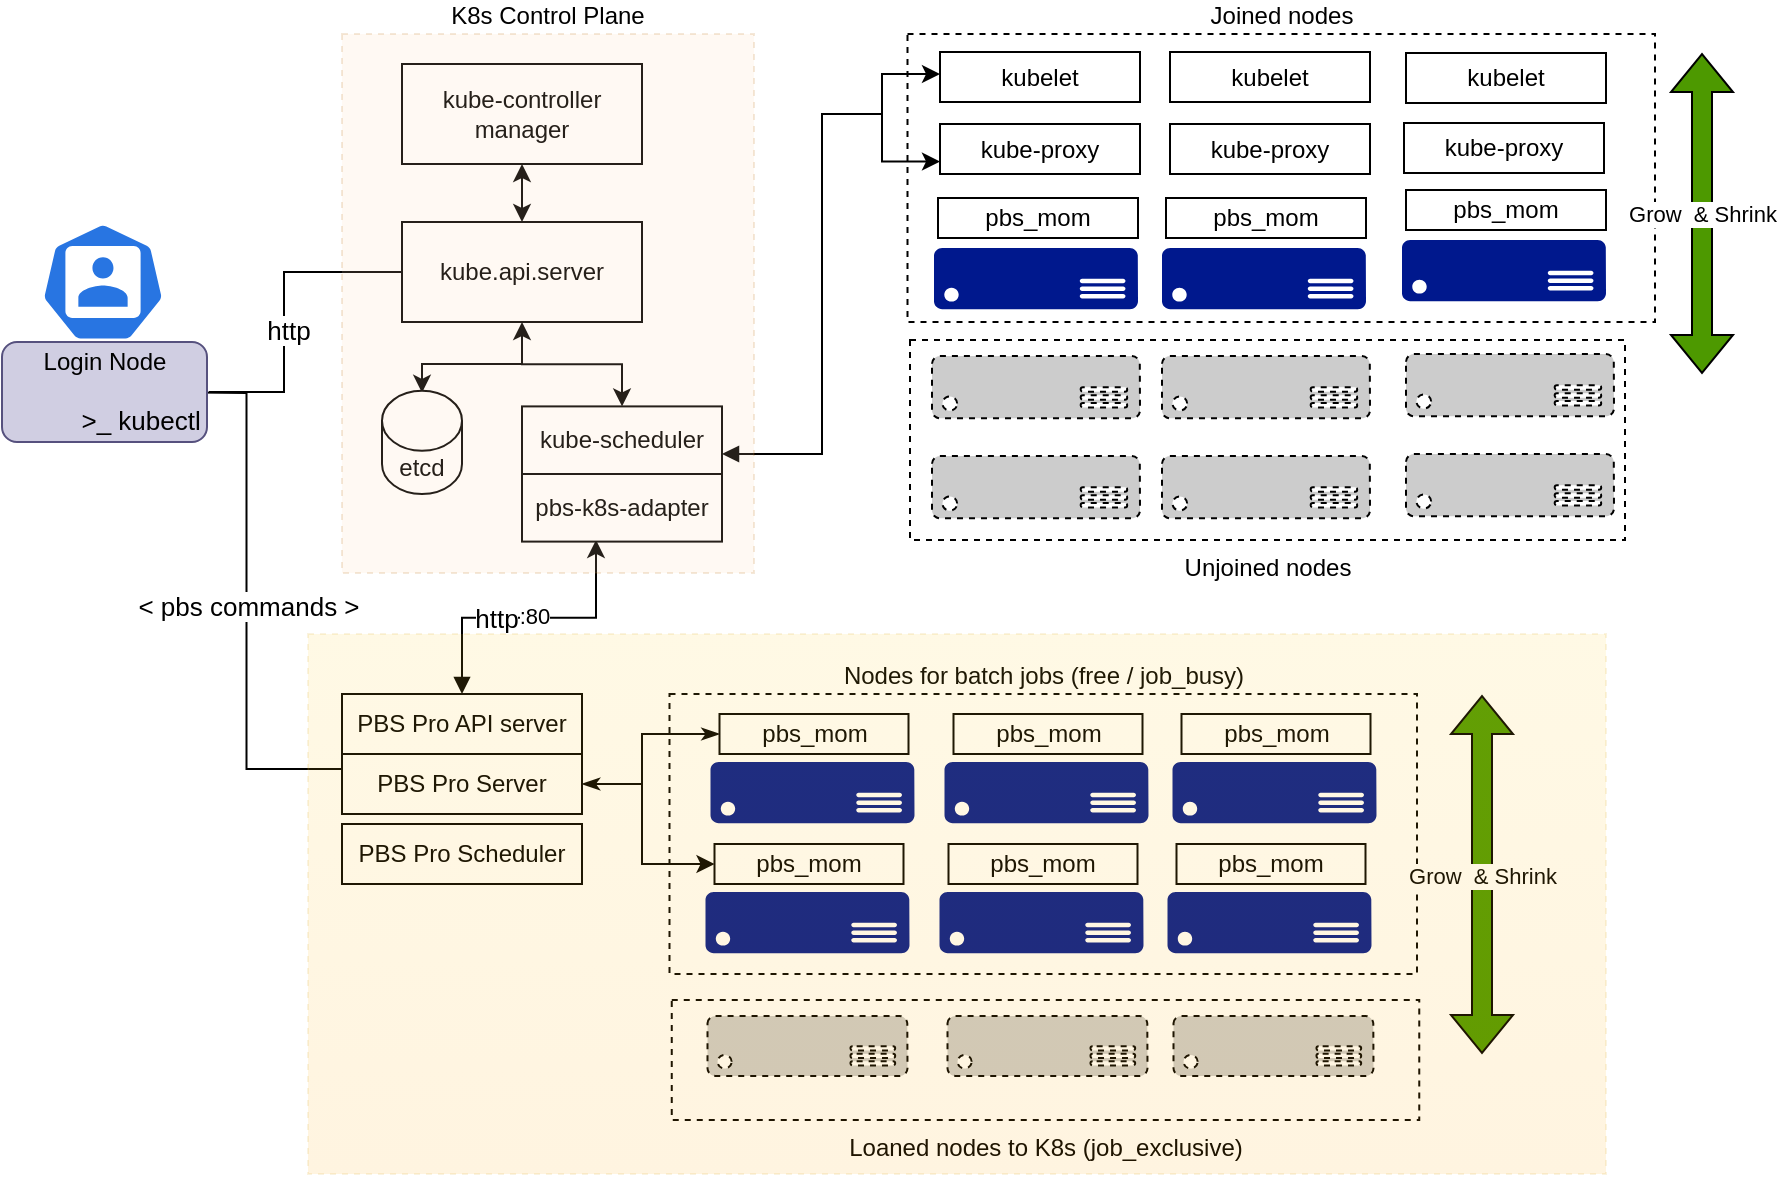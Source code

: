 <mxfile version="20.0.3" type="github">
  <diagram id="GDaDlvehyk0IUpQhXFB_" name="Page-1">
    <mxGraphModel dx="2076" dy="1064" grid="1" gridSize="10" guides="1" tooltips="1" connect="1" arrows="1" fold="1" page="1" pageScale="1" pageWidth="850" pageHeight="1100" math="0" shadow="0">
      <root>
        <mxCell id="0" />
        <mxCell id="1" parent="0" />
        <mxCell id="9Rog6R5hcCI-3LM7Edof-11" value="Joined nodes" style="rounded=0;whiteSpace=wrap;html=1;fillColor=none;dashed=1;labelPosition=center;verticalLabelPosition=top;align=center;verticalAlign=bottom;" vertex="1" parent="1">
          <mxGeometry x="446.75" y="370" width="373.75" height="144" as="geometry" />
        </mxCell>
        <mxCell id="9Rog6R5hcCI-3LM7Edof-4" value="Nodes for batch jobs (free / job_busy)" style="rounded=0;whiteSpace=wrap;html=1;fillColor=none;dashed=1;labelPosition=center;verticalLabelPosition=top;align=center;verticalAlign=bottom;" vertex="1" parent="1">
          <mxGeometry x="327.75" y="700" width="373.75" height="140" as="geometry" />
        </mxCell>
        <mxCell id="qs7_fkmbpAEoLOePlhtD-6" style="edgeStyle=orthogonalEdgeStyle;rounded=0;orthogonalLoop=1;jettySize=auto;html=1;exitX=0.5;exitY=1;exitDx=0;exitDy=0;entryX=0.5;entryY=0;entryDx=0;entryDy=0;entryPerimeter=0;" parent="1" edge="1">
          <mxGeometry relative="1" as="geometry">
            <mxPoint x="254" y="515" as="sourcePoint" />
            <mxPoint x="204" y="549.4" as="targetPoint" />
            <Array as="points">
              <mxPoint x="254" y="535" />
              <mxPoint x="204" y="535" />
            </Array>
          </mxGeometry>
        </mxCell>
        <mxCell id="qs7_fkmbpAEoLOePlhtD-39" style="edgeStyle=orthogonalEdgeStyle;rounded=0;orthogonalLoop=1;jettySize=auto;html=1;exitX=0.5;exitY=0;exitDx=0;exitDy=0;entryX=0.5;entryY=1;entryDx=0;entryDy=0;startArrow=classic;startFill=1;elbow=vertical;" parent="1" source="qs7_fkmbpAEoLOePlhtD-1" target="qs7_fkmbpAEoLOePlhtD-3" edge="1">
          <mxGeometry relative="1" as="geometry" />
        </mxCell>
        <mxCell id="9Rog6R5hcCI-3LM7Edof-22" style="edgeStyle=orthogonalEdgeStyle;rounded=0;orthogonalLoop=1;jettySize=auto;html=1;entryX=1;entryY=0.5;entryDx=0;entryDy=0;fontSize=13;startArrow=none;startFill=0;endArrow=none;endFill=0;endSize=6;strokeColor=default;strokeWidth=1;fillColor=#4D9900;exitX=0;exitY=0.5;exitDx=0;exitDy=0;" edge="1" parent="1">
          <mxGeometry relative="1" as="geometry">
            <mxPoint x="195" y="489" as="sourcePoint" />
            <mxPoint x="97.5" y="549" as="targetPoint" />
            <Array as="points">
              <mxPoint x="135" y="489" />
              <mxPoint x="135" y="549" />
            </Array>
          </mxGeometry>
        </mxCell>
        <mxCell id="9Rog6R5hcCI-3LM7Edof-23" value="http" style="edgeLabel;html=1;align=center;verticalAlign=middle;resizable=0;points=[];fontSize=13;" vertex="1" connectable="0" parent="9Rog6R5hcCI-3LM7Edof-22">
          <mxGeometry x="0.012" y="2" relative="1" as="geometry">
            <mxPoint y="9" as="offset" />
          </mxGeometry>
        </mxCell>
        <mxCell id="qs7_fkmbpAEoLOePlhtD-1" value="kube.api.server" style="rounded=0;whiteSpace=wrap;html=1;" parent="1" vertex="1">
          <mxGeometry x="194" y="464" width="120" height="50" as="geometry" />
        </mxCell>
        <mxCell id="qs7_fkmbpAEoLOePlhtD-7" style="edgeStyle=orthogonalEdgeStyle;rounded=0;orthogonalLoop=1;jettySize=auto;html=1;exitX=0.5;exitY=0;exitDx=0;exitDy=0;startArrow=classic;startFill=1;elbow=vertical;entryX=0.5;entryY=1;entryDx=0;entryDy=0;" parent="1" source="qs7_fkmbpAEoLOePlhtD-2" target="qs7_fkmbpAEoLOePlhtD-1" edge="1">
          <mxGeometry relative="1" as="geometry">
            <mxPoint x="264" y="544" as="targetPoint" />
          </mxGeometry>
        </mxCell>
        <mxCell id="qs7_fkmbpAEoLOePlhtD-45" style="edgeStyle=orthogonalEdgeStyle;rounded=0;orthogonalLoop=1;jettySize=auto;html=1;startArrow=block;startFill=1;elbow=vertical;endArrow=none;endFill=0;" parent="1" source="qs7_fkmbpAEoLOePlhtD-2" edge="1">
          <mxGeometry relative="1" as="geometry">
            <mxPoint x="434" y="410" as="targetPoint" />
            <Array as="points">
              <mxPoint x="404" y="580" />
              <mxPoint x="404" y="410" />
            </Array>
          </mxGeometry>
        </mxCell>
        <mxCell id="qs7_fkmbpAEoLOePlhtD-2" value="kube-scheduler" style="rounded=0;whiteSpace=wrap;html=1;" parent="1" vertex="1">
          <mxGeometry x="254" y="556.2" width="100" height="33.8" as="geometry" />
        </mxCell>
        <mxCell id="qs7_fkmbpAEoLOePlhtD-3" value="kube-controller manager" style="rounded=0;whiteSpace=wrap;html=1;" parent="1" vertex="1">
          <mxGeometry x="194" y="385" width="120" height="50" as="geometry" />
        </mxCell>
        <mxCell id="qs7_fkmbpAEoLOePlhtD-4" value="etcd" style="shape=cylinder3;whiteSpace=wrap;html=1;boundedLbl=1;backgroundOutline=1;size=15;rounded=0;" parent="1" vertex="1">
          <mxGeometry x="184" y="548.4" width="40" height="51.6" as="geometry" />
        </mxCell>
        <mxCell id="qs7_fkmbpAEoLOePlhtD-10" value="" style="aspect=fixed;pointerEvents=1;shadow=0;dashed=0;html=1;strokeColor=none;labelPosition=center;verticalLabelPosition=bottom;verticalAlign=top;align=center;fillColor=#00188D;shape=mxgraph.azure.server;rounded=0;" parent="1" vertex="1">
          <mxGeometry x="460" y="477" width="102" height="30.6" as="geometry" />
        </mxCell>
        <mxCell id="qs7_fkmbpAEoLOePlhtD-11" value="" style="aspect=fixed;pointerEvents=1;shadow=0;dashed=1;html=1;strokeColor=#000000;labelPosition=center;verticalLabelPosition=bottom;verticalAlign=top;align=center;fillColor=#CCCCCC;shape=mxgraph.azure.server;strokeWidth=1;rounded=0;" parent="1" vertex="1">
          <mxGeometry x="459" y="531" width="104" height="31.2" as="geometry" />
        </mxCell>
        <mxCell id="qs7_fkmbpAEoLOePlhtD-15" value="pbs_mom" style="rounded=0;whiteSpace=wrap;html=1;" parent="1" vertex="1">
          <mxGeometry x="462" y="452" width="100" height="20" as="geometry" />
        </mxCell>
        <mxCell id="qs7_fkmbpAEoLOePlhtD-16" value="kube-proxy" style="rounded=0;whiteSpace=wrap;html=1;" parent="1" vertex="1">
          <mxGeometry x="463" y="415" width="100" height="25" as="geometry" />
        </mxCell>
        <mxCell id="qs7_fkmbpAEoLOePlhtD-44" style="edgeStyle=orthogonalEdgeStyle;rounded=0;orthogonalLoop=1;jettySize=auto;html=1;entryX=0;entryY=0.75;entryDx=0;entryDy=0;startArrow=classic;startFill=1;elbow=vertical;" parent="1" source="qs7_fkmbpAEoLOePlhtD-17" target="qs7_fkmbpAEoLOePlhtD-16" edge="1">
          <mxGeometry relative="1" as="geometry">
            <Array as="points">
              <mxPoint x="434" y="390" />
              <mxPoint x="434" y="434" />
            </Array>
          </mxGeometry>
        </mxCell>
        <mxCell id="qs7_fkmbpAEoLOePlhtD-17" value="kubelet" style="rounded=0;whiteSpace=wrap;html=1;" parent="1" vertex="1">
          <mxGeometry x="463" y="379" width="100" height="25" as="geometry" />
        </mxCell>
        <mxCell id="qs7_fkmbpAEoLOePlhtD-26" value="" style="aspect=fixed;pointerEvents=1;shadow=0;dashed=0;html=1;strokeColor=none;labelPosition=center;verticalLabelPosition=bottom;verticalAlign=top;align=center;fillColor=#00188D;shape=mxgraph.azure.server;rounded=0;" parent="1" vertex="1">
          <mxGeometry x="574" y="477" width="102" height="30.6" as="geometry" />
        </mxCell>
        <mxCell id="qs7_fkmbpAEoLOePlhtD-27" value="pbs_mom" style="rounded=0;whiteSpace=wrap;html=1;" parent="1" vertex="1">
          <mxGeometry x="576" y="452" width="100" height="20" as="geometry" />
        </mxCell>
        <mxCell id="qs7_fkmbpAEoLOePlhtD-30" value="" style="aspect=fixed;pointerEvents=1;shadow=0;dashed=0;html=1;strokeColor=none;labelPosition=center;verticalLabelPosition=bottom;verticalAlign=top;align=center;fillColor=#00188D;shape=mxgraph.azure.server;rounded=0;" parent="1" vertex="1">
          <mxGeometry x="694" y="473" width="102" height="30.6" as="geometry" />
        </mxCell>
        <mxCell id="qs7_fkmbpAEoLOePlhtD-31" value="pbs_mom" style="rounded=0;whiteSpace=wrap;html=1;" parent="1" vertex="1">
          <mxGeometry x="696" y="448" width="100" height="20" as="geometry" />
        </mxCell>
        <mxCell id="qs7_fkmbpAEoLOePlhtD-34" value="" style="aspect=fixed;pointerEvents=1;shadow=0;dashed=1;html=1;strokeColor=#000000;labelPosition=center;verticalLabelPosition=bottom;verticalAlign=top;align=center;fillColor=#CCCCCC;shape=mxgraph.azure.server;strokeWidth=1;rounded=0;" parent="1" vertex="1">
          <mxGeometry x="574" y="531" width="104" height="31.2" as="geometry" />
        </mxCell>
        <mxCell id="qs7_fkmbpAEoLOePlhtD-35" value="" style="aspect=fixed;pointerEvents=1;shadow=0;dashed=1;html=1;strokeColor=#000000;labelPosition=center;verticalLabelPosition=bottom;verticalAlign=top;align=center;fillColor=#CCCCCC;shape=mxgraph.azure.server;strokeWidth=1;rounded=0;" parent="1" vertex="1">
          <mxGeometry x="696" y="530" width="104" height="31.2" as="geometry" />
        </mxCell>
        <mxCell id="qs7_fkmbpAEoLOePlhtD-36" value="" style="aspect=fixed;pointerEvents=1;shadow=0;dashed=1;html=1;strokeColor=#000000;labelPosition=center;verticalLabelPosition=bottom;verticalAlign=top;align=center;fillColor=#CCCCCC;shape=mxgraph.azure.server;strokeWidth=1;rounded=0;" parent="1" vertex="1">
          <mxGeometry x="459" y="581" width="104" height="31.2" as="geometry" />
        </mxCell>
        <mxCell id="qs7_fkmbpAEoLOePlhtD-37" value="" style="aspect=fixed;pointerEvents=1;shadow=0;dashed=1;html=1;strokeColor=#000000;labelPosition=center;verticalLabelPosition=bottom;verticalAlign=top;align=center;fillColor=#CCCCCC;shape=mxgraph.azure.server;strokeWidth=1;rounded=0;" parent="1" vertex="1">
          <mxGeometry x="574" y="581" width="104" height="31.2" as="geometry" />
        </mxCell>
        <mxCell id="qs7_fkmbpAEoLOePlhtD-38" value="" style="aspect=fixed;pointerEvents=1;shadow=0;dashed=1;html=1;strokeColor=#000000;labelPosition=center;verticalLabelPosition=bottom;verticalAlign=top;align=center;fillColor=#CCCCCC;shape=mxgraph.azure.server;strokeWidth=1;rounded=0;" parent="1" vertex="1">
          <mxGeometry x="696" y="580" width="104" height="31.2" as="geometry" />
        </mxCell>
        <mxCell id="qs7_fkmbpAEoLOePlhtD-46" value="kube-proxy" style="rounded=0;whiteSpace=wrap;html=1;" parent="1" vertex="1">
          <mxGeometry x="578" y="415" width="100" height="25" as="geometry" />
        </mxCell>
        <mxCell id="qs7_fkmbpAEoLOePlhtD-47" value="kubelet" style="rounded=0;whiteSpace=wrap;html=1;" parent="1" vertex="1">
          <mxGeometry x="578" y="379" width="100" height="25" as="geometry" />
        </mxCell>
        <mxCell id="qs7_fkmbpAEoLOePlhtD-48" value="kube-proxy" style="rounded=0;whiteSpace=wrap;html=1;" parent="1" vertex="1">
          <mxGeometry x="695" y="414.5" width="100" height="25" as="geometry" />
        </mxCell>
        <mxCell id="qs7_fkmbpAEoLOePlhtD-49" value="kubelet" style="rounded=0;whiteSpace=wrap;html=1;" parent="1" vertex="1">
          <mxGeometry x="696" y="379.5" width="100" height="25" as="geometry" />
        </mxCell>
        <mxCell id="9Rog6R5hcCI-3LM7Edof-6" style="edgeStyle=orthogonalEdgeStyle;rounded=0;orthogonalLoop=1;jettySize=auto;html=1;exitX=1;exitY=0.5;exitDx=0;exitDy=0;startArrow=classicThin;startFill=1;endArrow=none;endFill=0;" edge="1" parent="1" source="qs7_fkmbpAEoLOePlhtD-50">
          <mxGeometry relative="1" as="geometry">
            <mxPoint x="314" y="745" as="targetPoint" />
          </mxGeometry>
        </mxCell>
        <mxCell id="qs7_fkmbpAEoLOePlhtD-50" value="PBS Pro Server" style="rounded=0;whiteSpace=wrap;html=1;shadow=0;strokeWidth=1;" parent="1" vertex="1">
          <mxGeometry x="164" y="730" width="120" height="30" as="geometry" />
        </mxCell>
        <mxCell id="qs7_fkmbpAEoLOePlhtD-86" style="edgeStyle=orthogonalEdgeStyle;rounded=0;orthogonalLoop=1;jettySize=auto;html=1;entryX=0.37;entryY=0.976;entryDx=0;entryDy=0;entryPerimeter=0;startArrow=block;startFill=1;endArrow=classic;endFill=1;elbow=vertical;" parent="1" source="qs7_fkmbpAEoLOePlhtD-51" target="qs7_fkmbpAEoLOePlhtD-85" edge="1">
          <mxGeometry relative="1" as="geometry" />
        </mxCell>
        <mxCell id="9Rog6R5hcCI-3LM7Edof-1" value=":80" style="edgeLabel;html=1;align=center;verticalAlign=middle;resizable=0;points=[];rounded=0;" vertex="1" connectable="0" parent="qs7_fkmbpAEoLOePlhtD-86">
          <mxGeometry x="0.027" y="1" relative="1" as="geometry">
            <mxPoint as="offset" />
          </mxGeometry>
        </mxCell>
        <mxCell id="9Rog6R5hcCI-3LM7Edof-24" value="http" style="edgeLabel;html=1;align=center;verticalAlign=middle;resizable=0;points=[];fontSize=13;" vertex="1" connectable="0" parent="qs7_fkmbpAEoLOePlhtD-86">
          <mxGeometry x="-0.245" relative="1" as="geometry">
            <mxPoint as="offset" />
          </mxGeometry>
        </mxCell>
        <mxCell id="qs7_fkmbpAEoLOePlhtD-51" value="PBS Pro API server" style="rounded=0;whiteSpace=wrap;html=1;shadow=0;strokeWidth=1;" parent="1" vertex="1">
          <mxGeometry x="164" y="700" width="120" height="30" as="geometry" />
        </mxCell>
        <mxCell id="qs7_fkmbpAEoLOePlhtD-52" value="PBS Pro Scheduler" style="rounded=0;whiteSpace=wrap;html=1;shadow=0;strokeWidth=1;" parent="1" vertex="1">
          <mxGeometry x="164" y="765" width="120" height="30" as="geometry" />
        </mxCell>
        <mxCell id="qs7_fkmbpAEoLOePlhtD-62" value="" style="aspect=fixed;pointerEvents=1;shadow=0;dashed=1;html=1;strokeColor=#000000;labelPosition=center;verticalLabelPosition=bottom;verticalAlign=top;align=center;fillColor=#CCCCCC;shape=mxgraph.azure.server;strokeWidth=1;rounded=0;" parent="1" vertex="1">
          <mxGeometry x="346.75" y="861" width="100" height="30" as="geometry" />
        </mxCell>
        <mxCell id="qs7_fkmbpAEoLOePlhtD-65" value="" style="aspect=fixed;pointerEvents=1;shadow=0;dashed=0;html=1;strokeColor=none;labelPosition=center;verticalLabelPosition=bottom;verticalAlign=top;align=center;fillColor=#00188D;shape=mxgraph.azure.server;rounded=0;" parent="1" vertex="1">
          <mxGeometry x="345.75" y="799" width="102" height="30.6" as="geometry" />
        </mxCell>
        <mxCell id="qs7_fkmbpAEoLOePlhtD-66" value="pbs_mom" style="rounded=0;whiteSpace=wrap;html=1;" parent="1" vertex="1">
          <mxGeometry x="350.25" y="775" width="94.5" height="20" as="geometry" />
        </mxCell>
        <mxCell id="qs7_fkmbpAEoLOePlhtD-72" value="" style="aspect=fixed;pointerEvents=1;shadow=0;dashed=0;html=1;strokeColor=none;labelPosition=center;verticalLabelPosition=bottom;verticalAlign=top;align=center;fillColor=#00188D;shape=mxgraph.azure.server;rounded=0;" parent="1" vertex="1">
          <mxGeometry x="462.75" y="799" width="102" height="30.6" as="geometry" />
        </mxCell>
        <mxCell id="qs7_fkmbpAEoLOePlhtD-73" value="pbs_mom" style="rounded=0;whiteSpace=wrap;html=1;" parent="1" vertex="1">
          <mxGeometry x="467.25" y="775" width="94.5" height="20" as="geometry" />
        </mxCell>
        <mxCell id="qs7_fkmbpAEoLOePlhtD-74" value="" style="aspect=fixed;pointerEvents=1;shadow=0;dashed=0;html=1;strokeColor=none;labelPosition=center;verticalLabelPosition=bottom;verticalAlign=top;align=center;fillColor=#00188D;shape=mxgraph.azure.server;rounded=0;" parent="1" vertex="1">
          <mxGeometry x="576.75" y="799" width="102" height="30.6" as="geometry" />
        </mxCell>
        <mxCell id="qs7_fkmbpAEoLOePlhtD-75" value="pbs_mom" style="rounded=0;whiteSpace=wrap;html=1;" parent="1" vertex="1">
          <mxGeometry x="581.25" y="775" width="94.5" height="20" as="geometry" />
        </mxCell>
        <mxCell id="qs7_fkmbpAEoLOePlhtD-76" value="" style="aspect=fixed;pointerEvents=1;shadow=0;dashed=0;html=1;strokeColor=none;labelPosition=center;verticalLabelPosition=bottom;verticalAlign=top;align=center;fillColor=#00188D;shape=mxgraph.azure.server;rounded=0;" parent="1" vertex="1">
          <mxGeometry x="348.25" y="734" width="102" height="30.6" as="geometry" />
        </mxCell>
        <mxCell id="9Rog6R5hcCI-3LM7Edof-5" style="edgeStyle=orthogonalEdgeStyle;rounded=0;orthogonalLoop=1;jettySize=auto;html=1;entryX=0;entryY=0.5;entryDx=0;entryDy=0;endArrow=classic;endFill=1;startArrow=classicThin;startFill=1;" edge="1" parent="1" source="qs7_fkmbpAEoLOePlhtD-77" target="qs7_fkmbpAEoLOePlhtD-66">
          <mxGeometry relative="1" as="geometry">
            <Array as="points">
              <mxPoint x="314" y="720" />
              <mxPoint x="314" y="785" />
            </Array>
          </mxGeometry>
        </mxCell>
        <mxCell id="qs7_fkmbpAEoLOePlhtD-77" value="pbs_mom" style="rounded=0;whiteSpace=wrap;html=1;" parent="1" vertex="1">
          <mxGeometry x="352.75" y="710" width="94.5" height="20" as="geometry" />
        </mxCell>
        <mxCell id="qs7_fkmbpAEoLOePlhtD-78" value="" style="aspect=fixed;pointerEvents=1;shadow=0;dashed=0;html=1;strokeColor=none;labelPosition=center;verticalLabelPosition=bottom;verticalAlign=top;align=center;fillColor=#00188D;shape=mxgraph.azure.server;rounded=0;" parent="1" vertex="1">
          <mxGeometry x="465.25" y="734" width="102" height="30.6" as="geometry" />
        </mxCell>
        <mxCell id="qs7_fkmbpAEoLOePlhtD-79" value="pbs_mom" style="rounded=0;whiteSpace=wrap;html=1;" parent="1" vertex="1">
          <mxGeometry x="469.75" y="710" width="94.5" height="20" as="geometry" />
        </mxCell>
        <mxCell id="qs7_fkmbpAEoLOePlhtD-80" value="" style="aspect=fixed;pointerEvents=1;shadow=0;dashed=0;html=1;strokeColor=none;labelPosition=center;verticalLabelPosition=bottom;verticalAlign=top;align=center;fillColor=#00188D;shape=mxgraph.azure.server;rounded=0;" parent="1" vertex="1">
          <mxGeometry x="579.25" y="734" width="102" height="30.6" as="geometry" />
        </mxCell>
        <mxCell id="qs7_fkmbpAEoLOePlhtD-81" value="pbs_mom" style="rounded=0;whiteSpace=wrap;html=1;" parent="1" vertex="1">
          <mxGeometry x="583.75" y="710" width="94.5" height="20" as="geometry" />
        </mxCell>
        <mxCell id="qs7_fkmbpAEoLOePlhtD-82" value="" style="aspect=fixed;pointerEvents=1;shadow=0;dashed=1;html=1;strokeColor=#000000;labelPosition=center;verticalLabelPosition=bottom;verticalAlign=top;align=center;fillColor=#CCCCCC;shape=mxgraph.azure.server;strokeWidth=1;rounded=0;" parent="1" vertex="1">
          <mxGeometry x="466.75" y="861" width="100" height="30" as="geometry" />
        </mxCell>
        <mxCell id="qs7_fkmbpAEoLOePlhtD-83" value="" style="aspect=fixed;pointerEvents=1;shadow=0;dashed=1;html=1;strokeColor=#000000;labelPosition=center;verticalLabelPosition=bottom;verticalAlign=top;align=center;fillColor=#CCCCCC;shape=mxgraph.azure.server;strokeWidth=1;rounded=0;" parent="1" vertex="1">
          <mxGeometry x="579.75" y="861" width="100" height="30" as="geometry" />
        </mxCell>
        <mxCell id="qs7_fkmbpAEoLOePlhtD-85" value="pbs-k8s-adapter " style="rounded=0;whiteSpace=wrap;html=1;" parent="1" vertex="1">
          <mxGeometry x="254" y="590" width="100" height="33.8" as="geometry" />
        </mxCell>
        <mxCell id="9Rog6R5hcCI-3LM7Edof-2" value="Loaned nodes to K8s (job_exclusive)" style="rounded=0;whiteSpace=wrap;html=1;fillColor=none;dashed=1;labelPosition=center;verticalLabelPosition=bottom;align=center;verticalAlign=top;" vertex="1" parent="1">
          <mxGeometry x="328.88" y="853" width="373.75" height="60" as="geometry" />
        </mxCell>
        <mxCell id="9Rog6R5hcCI-3LM7Edof-7" value="Unjoined nodes" style="rounded=0;whiteSpace=wrap;html=1;fillColor=none;dashed=1;labelPosition=center;verticalLabelPosition=bottom;align=center;verticalAlign=top;" vertex="1" parent="1">
          <mxGeometry x="448" y="523" width="357.5" height="100" as="geometry" />
        </mxCell>
        <mxCell id="9Rog6R5hcCI-3LM7Edof-8" value="Grow&amp;nbsp; &amp;amp; Shrink" style="shape=flexArrow;endArrow=classic;startArrow=classic;html=1;rounded=0;endSize=6;strokeWidth=1;strokeColor=default;fillColor=#4D9900;" edge="1" parent="1">
          <mxGeometry width="100" height="100" relative="1" as="geometry">
            <mxPoint x="844" y="379.5" as="sourcePoint" />
            <mxPoint x="844" y="540" as="targetPoint" />
          </mxGeometry>
        </mxCell>
        <mxCell id="9Rog6R5hcCI-3LM7Edof-10" value="Grow&amp;nbsp; &amp;amp; Shrink" style="shape=flexArrow;endArrow=classic;startArrow=classic;html=1;rounded=0;endSize=6;strokeWidth=1;strokeColor=default;fillColor=#4D9900;" edge="1" parent="1">
          <mxGeometry width="100" height="100" relative="1" as="geometry">
            <mxPoint x="734" y="700.5" as="sourcePoint" />
            <mxPoint x="734" y="880" as="targetPoint" />
          </mxGeometry>
        </mxCell>
        <mxCell id="9Rog6R5hcCI-3LM7Edof-14" value="" style="html=1;dashed=0;whitespace=wrap;fillColor=#2875E2;strokeColor=#ffffff;points=[[0.005,0.63,0],[0.1,0.2,0],[0.9,0.2,0],[0.5,0,0],[0.995,0.63,0],[0.72,0.99,0],[0.5,1,0],[0.28,0.99,0]];shape=mxgraph.kubernetes.icon;prIcon=user;rounded=0;" vertex="1" parent="1">
          <mxGeometry x="11.5" y="464" width="66" height="60" as="geometry" />
        </mxCell>
        <mxCell id="9Rog6R5hcCI-3LM7Edof-26" style="edgeStyle=orthogonalEdgeStyle;orthogonalLoop=1;jettySize=auto;html=1;fontSize=13;startArrow=none;startFill=0;endArrow=none;endFill=0;endSize=6;strokeColor=default;strokeWidth=1;fillColor=#4D9900;rounded=0;entryX=0;entryY=0.25;entryDx=0;entryDy=0;" edge="1" parent="1" target="qs7_fkmbpAEoLOePlhtD-50">
          <mxGeometry relative="1" as="geometry">
            <mxPoint x="67.5" y="549" as="sourcePoint" />
            <mxPoint x="135" y="720" as="targetPoint" />
          </mxGeometry>
        </mxCell>
        <mxCell id="9Rog6R5hcCI-3LM7Edof-27" value="&amp;lt; pbs commands &amp;gt;" style="edgeLabel;html=1;align=center;verticalAlign=middle;resizable=0;points=[];fontSize=13;" vertex="1" connectable="0" parent="9Rog6R5hcCI-3LM7Edof-26">
          <mxGeometry x="-0.104" relative="1" as="geometry">
            <mxPoint y="28" as="offset" />
          </mxGeometry>
        </mxCell>
        <mxCell id="9Rog6R5hcCI-3LM7Edof-21" value="&lt;div&gt;Login Node&lt;/div&gt;&lt;div&gt;&lt;br&gt;&lt;/div&gt;&lt;div style=&quot;font-size: 13px;&quot;&gt;&amp;nbsp;&amp;nbsp;&amp;nbsp;&amp;nbsp;&amp;nbsp;&amp;nbsp;&amp;nbsp;&amp;nbsp;&amp;nbsp; &lt;font style=&quot;font-size: 13px;&quot;&gt;&amp;gt;_&lt;/font&gt; kubectl&lt;br&gt;&lt;/div&gt;" style="rounded=1;whiteSpace=wrap;html=1;fillColor=#d0cee2;glass=0;strokeColor=#56517e;" vertex="1" parent="1">
          <mxGeometry x="-6" y="524" width="102.5" height="50" as="geometry" />
        </mxCell>
        <mxCell id="9Rog6R5hcCI-3LM7Edof-28" value="K8s Control Plane" style="rounded=0;whiteSpace=wrap;html=1;fillColor=#fad7ac;dashed=1;labelPosition=center;verticalLabelPosition=top;align=center;verticalAlign=bottom;strokeColor=#b46504;glass=0;opacity=15;" vertex="1" parent="1">
          <mxGeometry x="164" y="370" width="206" height="269.5" as="geometry" />
        </mxCell>
        <mxCell id="9Rog6R5hcCI-3LM7Edof-31" value="" style="rounded=0;whiteSpace=wrap;html=1;fillColor=#ffcd28;dashed=1;labelPosition=left;verticalLabelPosition=bottom;align=right;verticalAlign=top;strokeColor=#d79b00;glass=0;opacity=12;gradientColor=#ffa500;" vertex="1" parent="1">
          <mxGeometry x="147" y="670" width="649" height="270" as="geometry" />
        </mxCell>
      </root>
    </mxGraphModel>
  </diagram>
</mxfile>
